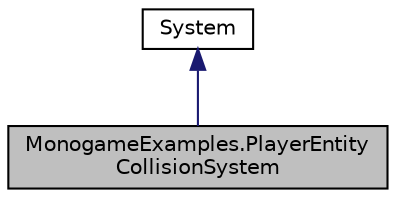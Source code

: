 digraph "MonogameExamples.PlayerEntityCollisionSystem"
{
 // LATEX_PDF_SIZE
  edge [fontname="Helvetica",fontsize="10",labelfontname="Helvetica",labelfontsize="10"];
  node [fontname="Helvetica",fontsize="10",shape=record];
  Node1 [label="MonogameExamples.PlayerEntity\lCollisionSystem",height=0.2,width=0.4,color="black", fillcolor="grey75", style="filled", fontcolor="black",tooltip="Represents a system that handles collisions between the player entity and other entities."];
  Node2 -> Node1 [dir="back",color="midnightblue",fontsize="10",style="solid",fontname="Helvetica"];
  Node2 [label="System",height=0.2,width=0.4,color="black", fillcolor="white", style="filled",URL="$classMonogameExamples_1_1System.html",tooltip="An abstract base class for systems in the game."];
}
